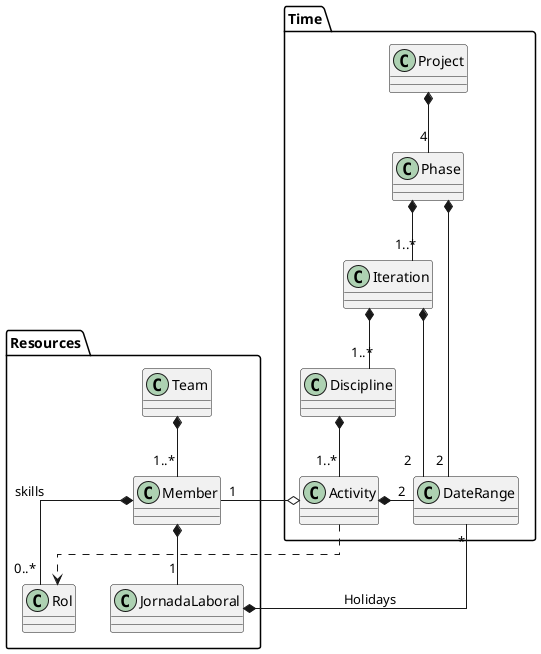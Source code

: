 @startuml
top to bottom direction
skinparam Linetype ortho

'Time
Time.Project *-- "4" Time.Phase
Time.Phase *-- "1..*" Time.Iteration
Time.Iteration *-- "1..*" Time.Discipline
Time.Discipline *-- "1..*" Time.Activity

Time.Phase *-- "2" Time.DateRange
Time.Iteration *-- "2" Time.DateRange
Time.Activity *- "2" Time.DateRange

'Resources
Resources.Team *-down- "1..*" Resources.Member
Resources.Member *-- "0..*" Resources.Rol : skills
Resources.Member *-- "1" Resources.JornadaLaboral

'Resources - Time
Resources.JornadaLaboral *-- "*" Time.DateRange : Holidays
Time.Activity ..> Resources.Rol
Time.Activity o-- "1" Resources.Member
@enduml
